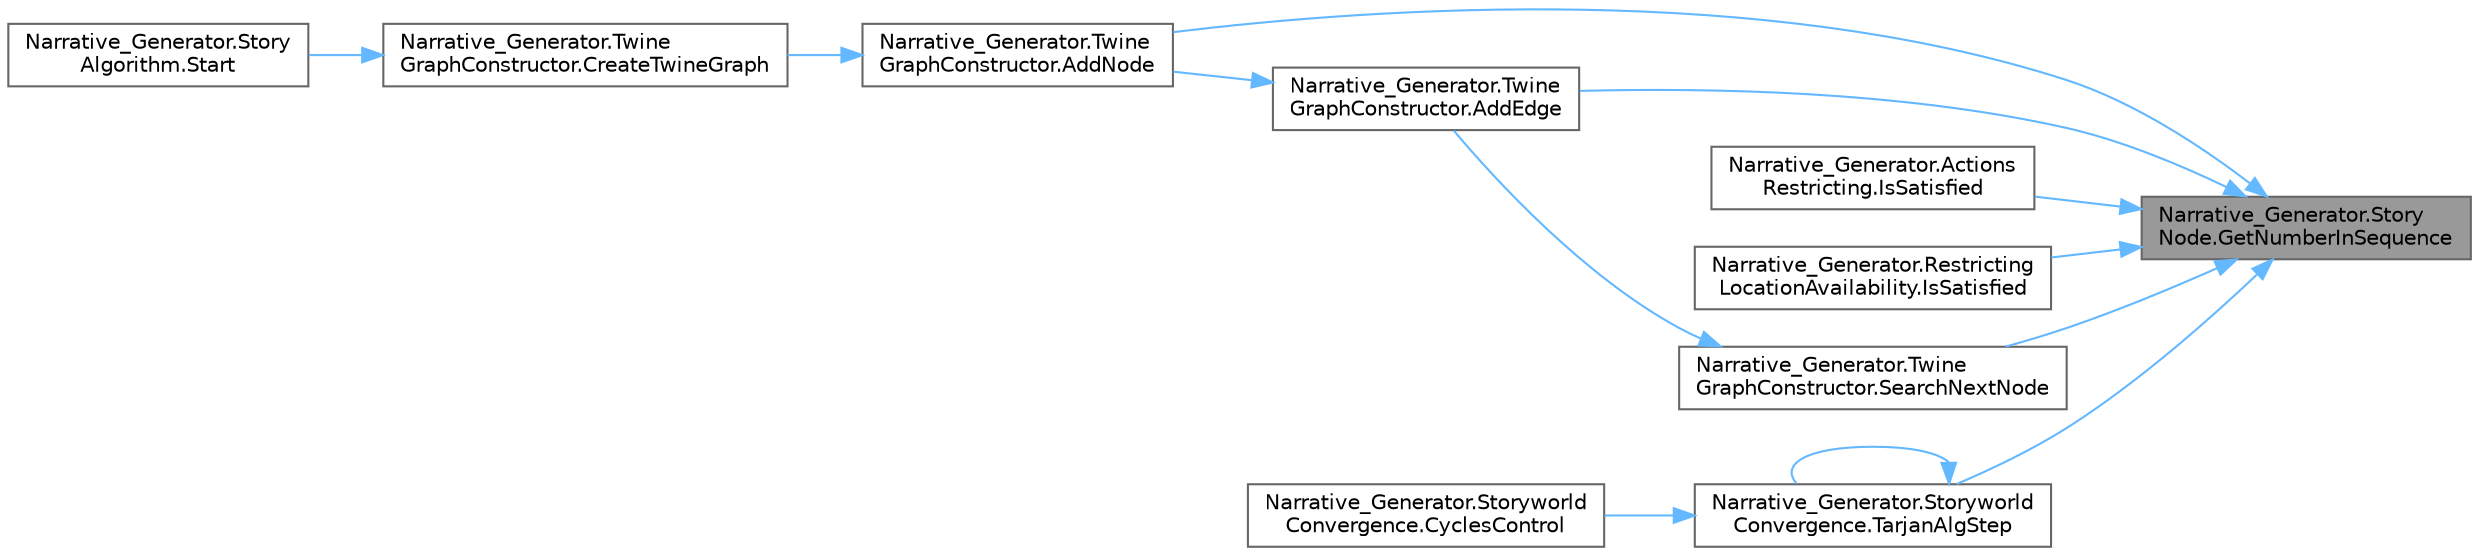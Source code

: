 digraph "Narrative_Generator.StoryNode.GetNumberInSequence"
{
 // LATEX_PDF_SIZE
  bgcolor="transparent";
  edge [fontname=Helvetica,fontsize=10,labelfontname=Helvetica,labelfontsize=10];
  node [fontname=Helvetica,fontsize=10,shape=box,height=0.2,width=0.4];
  rankdir="RL";
  Node1 [label="Narrative_Generator.Story\lNode.GetNumberInSequence",height=0.2,width=0.4,color="gray40", fillcolor="grey60", style="filled", fontcolor="black",tooltip="Returns the sequence number of this node."];
  Node1 -> Node2 [dir="back",color="steelblue1",style="solid"];
  Node2 [label="Narrative_Generator.Twine\lGraphConstructor.AddEdge",height=0.2,width=0.4,color="grey40", fillcolor="white", style="filled",URL="$class_narrative___generator_1_1_twine_graph_constructor.html#a3cc543ef2ad669f20d596ece8a6a51a1",tooltip="A method that creates a representation of an edge in a graph - in Twine it is a connection between no..."];
  Node2 -> Node3 [dir="back",color="steelblue1",style="solid"];
  Node3 [label="Narrative_Generator.Twine\lGraphConstructor.AddNode",height=0.2,width=0.4,color="grey40", fillcolor="white", style="filled",URL="$class_narrative___generator_1_1_twine_graph_constructor.html#a11d69d897952a7af20c3c8bd7831c937",tooltip="A method that creates text for an individual node."];
  Node3 -> Node4 [dir="back",color="steelblue1",style="solid"];
  Node4 [label="Narrative_Generator.Twine\lGraphConstructor.CreateTwineGraph",height=0.2,width=0.4,color="grey40", fillcolor="white", style="filled",URL="$class_narrative___generator_1_1_twine_graph_constructor.html#a791e9c39f029bb3cafd20ad6ceae1b74",tooltip="A method for converting a story graph into an interactive story for Twine."];
  Node4 -> Node5 [dir="back",color="steelblue1",style="solid"];
  Node5 [label="Narrative_Generator.Story\lAlgorithm.Start",height=0.2,width=0.4,color="grey40", fillcolor="white", style="filled",URL="$class_narrative___generator_1_1_story_algorithm.html#a84193cf4bd94e0c652a31dbb175214d1",tooltip="Method is an entry point that controls the operation of the algorithm (the sequence of launching othe..."];
  Node1 -> Node3 [dir="back",color="steelblue1",style="solid"];
  Node1 -> Node6 [dir="back",color="steelblue1",style="solid"];
  Node6 [label="Narrative_Generator.Actions\lRestricting.IsSatisfied",height=0.2,width=0.4,color="grey40", fillcolor="white", style="filled",URL="$class_narrative___generator_1_1_actions_restricting.html#a3691a868f1d5651f63c812c349b6ef3c",tooltip="A method that checks whether the specified world state satisfies constraints."];
  Node1 -> Node7 [dir="back",color="steelblue1",style="solid"];
  Node7 [label="Narrative_Generator.Restricting\lLocationAvailability.IsSatisfied",height=0.2,width=0.4,color="grey40", fillcolor="white", style="filled",URL="$class_narrative___generator_1_1_restricting_location_availability.html#a218257fdc27aaac415e6f1090c7b327f",tooltip="OA method that checks whether the specified world state satisfies constraints."];
  Node1 -> Node8 [dir="back",color="steelblue1",style="solid"];
  Node8 [label="Narrative_Generator.Twine\lGraphConstructor.SearchNextNode",height=0.2,width=0.4,color="grey40", fillcolor="white", style="filled",URL="$class_narrative___generator_1_1_twine_graph_constructor.html#a0d62d4881f4ac5bd4fc09d7a2b90a1c4",tooltip="Method for finding the next node in which the right to act is passed to the player."];
  Node8 -> Node2 [dir="back",color="steelblue1",style="solid"];
  Node1 -> Node9 [dir="back",color="steelblue1",style="solid"];
  Node9 [label="Narrative_Generator.Storyworld\lConvergence.TarjanAlgStep",height=0.2,width=0.4,color="grey40", fillcolor="white", style="filled",URL="$class_narrative___generator_1_1_storyworld_convergence.html#afd7eff6c34ea2d8177b40b45ed9efb10",tooltip="A method that implements an algorithm that checks for the presence of a cycle in a graph."];
  Node9 -> Node10 [dir="back",color="steelblue1",style="solid"];
  Node10 [label="Narrative_Generator.Storyworld\lConvergence.CyclesControl",height=0.2,width=0.4,color="grey40", fillcolor="white", style="filled",URL="$class_narrative___generator_1_1_storyworld_convergence.html#a8b24e6d35f950febee35af944abef896",tooltip="A method that checks whether the effects of the action under test will cause cycles in the graph."];
  Node9 -> Node9 [dir="back",color="steelblue1",style="solid"];
}

